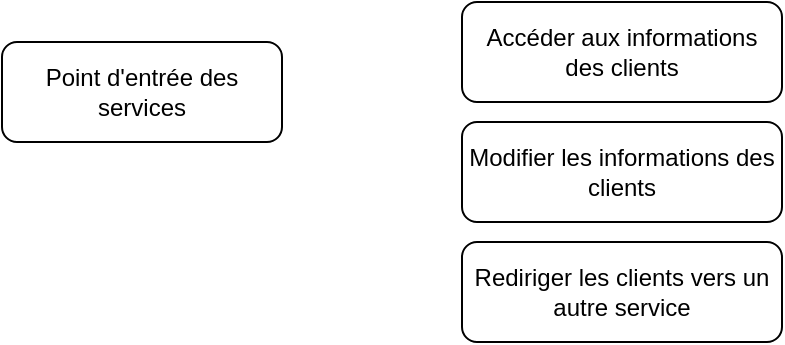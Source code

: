 <mxfile version="20.2.7" type="github">
  <diagram id="JNVbgqYIRuARaCZmSSz4" name="Page-1">
    <mxGraphModel dx="1422" dy="724" grid="1" gridSize="10" guides="1" tooltips="1" connect="1" arrows="1" fold="1" page="1" pageScale="1" pageWidth="827" pageHeight="1169" math="0" shadow="0">
      <root>
        <mxCell id="0" />
        <mxCell id="1" parent="0" />
        <mxCell id="7YNZsPMPIIOZVxPNQjGd-1" value="Point d&#39;entrée des services" style="rounded=1;whiteSpace=wrap;html=1;" vertex="1" parent="1">
          <mxGeometry x="40" y="130" width="140" height="50" as="geometry" />
        </mxCell>
        <mxCell id="7YNZsPMPIIOZVxPNQjGd-2" value="Accéder aux informations des clients" style="rounded=1;whiteSpace=wrap;html=1;" vertex="1" parent="1">
          <mxGeometry x="270" y="110" width="160" height="50" as="geometry" />
        </mxCell>
        <mxCell id="7YNZsPMPIIOZVxPNQjGd-3" value="Modifier les informations des clients" style="rounded=1;whiteSpace=wrap;html=1;" vertex="1" parent="1">
          <mxGeometry x="270" y="170" width="160" height="50" as="geometry" />
        </mxCell>
        <mxCell id="7YNZsPMPIIOZVxPNQjGd-4" value="Rediriger les clients vers un autre service" style="rounded=1;whiteSpace=wrap;html=1;" vertex="1" parent="1">
          <mxGeometry x="270" y="230" width="160" height="50" as="geometry" />
        </mxCell>
      </root>
    </mxGraphModel>
  </diagram>
</mxfile>
